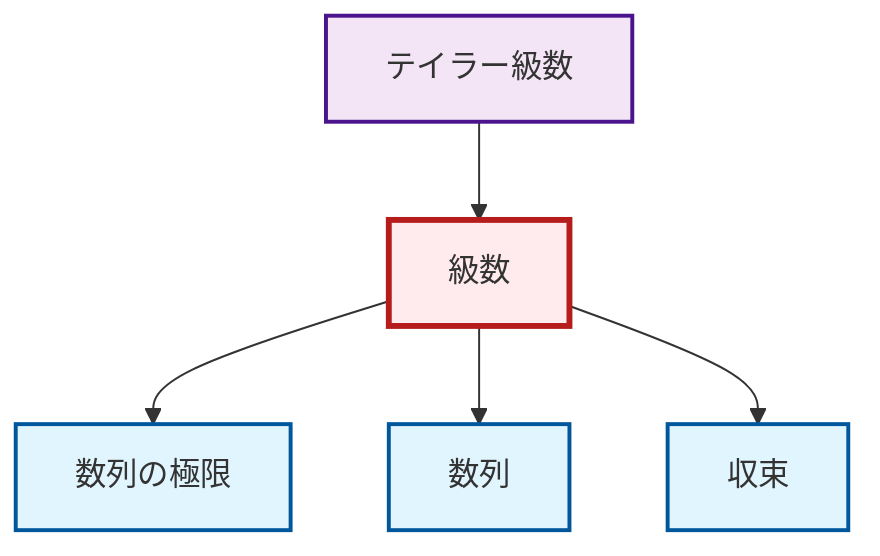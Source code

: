 graph TD
    classDef definition fill:#e1f5fe,stroke:#01579b,stroke-width:2px
    classDef theorem fill:#f3e5f5,stroke:#4a148c,stroke-width:2px
    classDef axiom fill:#fff3e0,stroke:#e65100,stroke-width:2px
    classDef example fill:#e8f5e9,stroke:#1b5e20,stroke-width:2px
    classDef current fill:#ffebee,stroke:#b71c1c,stroke-width:3px
    def-sequence["数列"]:::definition
    def-limit["数列の極限"]:::definition
    def-series["級数"]:::definition
    def-convergence["収束"]:::definition
    thm-taylor-series["テイラー級数"]:::theorem
    thm-taylor-series --> def-series
    def-series --> def-limit
    def-series --> def-sequence
    def-series --> def-convergence
    class def-series current
